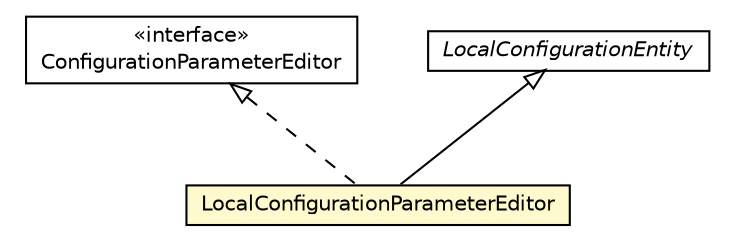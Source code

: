 #!/usr/local/bin/dot
#
# Class diagram 
# Generated by UMLGraph version R5_6-24-gf6e263 (http://www.umlgraph.org/)
#

digraph G {
	edge [fontname="Helvetica",fontsize=10,labelfontname="Helvetica",labelfontsize=10];
	node [fontname="Helvetica",fontsize=10,shape=plaintext];
	nodesep=0.25;
	ranksep=0.5;
	// org.universAAL.middleware.interfaces.configuration.configurationEditionTypes.ConfigurationParameterEditor
	c5307265 [label=<<table title="org.universAAL.middleware.interfaces.configuration.configurationEditionTypes.ConfigurationParameterEditor" border="0" cellborder="1" cellspacing="0" cellpadding="2" port="p" href="../../../../interfaces/configuration/configurationEditionTypes/ConfigurationParameterEditor.html">
		<tr><td><table border="0" cellspacing="0" cellpadding="1">
<tr><td align="center" balign="center"> &#171;interface&#187; </td></tr>
<tr><td align="center" balign="center"> ConfigurationParameterEditor </td></tr>
		</table></td></tr>
		</table>>, URL="../../../../interfaces/configuration/configurationEditionTypes/ConfigurationParameterEditor.html", fontname="Helvetica", fontcolor="black", fontsize=10.0];
	// org.universAAL.middleware.managers.configuration.core.impl.LocalConfigurationParameterEditor
	c5308221 [label=<<table title="org.universAAL.middleware.managers.configuration.core.impl.LocalConfigurationParameterEditor" border="0" cellborder="1" cellspacing="0" cellpadding="2" port="p" bgcolor="lemonChiffon" href="./LocalConfigurationParameterEditor.html">
		<tr><td><table border="0" cellspacing="0" cellpadding="1">
<tr><td align="center" balign="center"> LocalConfigurationParameterEditor </td></tr>
		</table></td></tr>
		</table>>, URL="./LocalConfigurationParameterEditor.html", fontname="Helvetica", fontcolor="black", fontsize=10.0];
	// org.universAAL.middleware.managers.configuration.core.impl.LocalConfigurationEntity
	c5308224 [label=<<table title="org.universAAL.middleware.managers.configuration.core.impl.LocalConfigurationEntity" border="0" cellborder="1" cellspacing="0" cellpadding="2" port="p" href="./LocalConfigurationEntity.html">
		<tr><td><table border="0" cellspacing="0" cellpadding="1">
<tr><td align="center" balign="center"><font face="Helvetica-Oblique"> LocalConfigurationEntity </font></td></tr>
		</table></td></tr>
		</table>>, URL="./LocalConfigurationEntity.html", fontname="Helvetica", fontcolor="black", fontsize=10.0];
	//org.universAAL.middleware.managers.configuration.core.impl.LocalConfigurationParameterEditor extends org.universAAL.middleware.managers.configuration.core.impl.LocalConfigurationEntity
	c5308224:p -> c5308221:p [dir=back,arrowtail=empty];
	//org.universAAL.middleware.managers.configuration.core.impl.LocalConfigurationParameterEditor implements org.universAAL.middleware.interfaces.configuration.configurationEditionTypes.ConfigurationParameterEditor
	c5307265:p -> c5308221:p [dir=back,arrowtail=empty,style=dashed];
}

